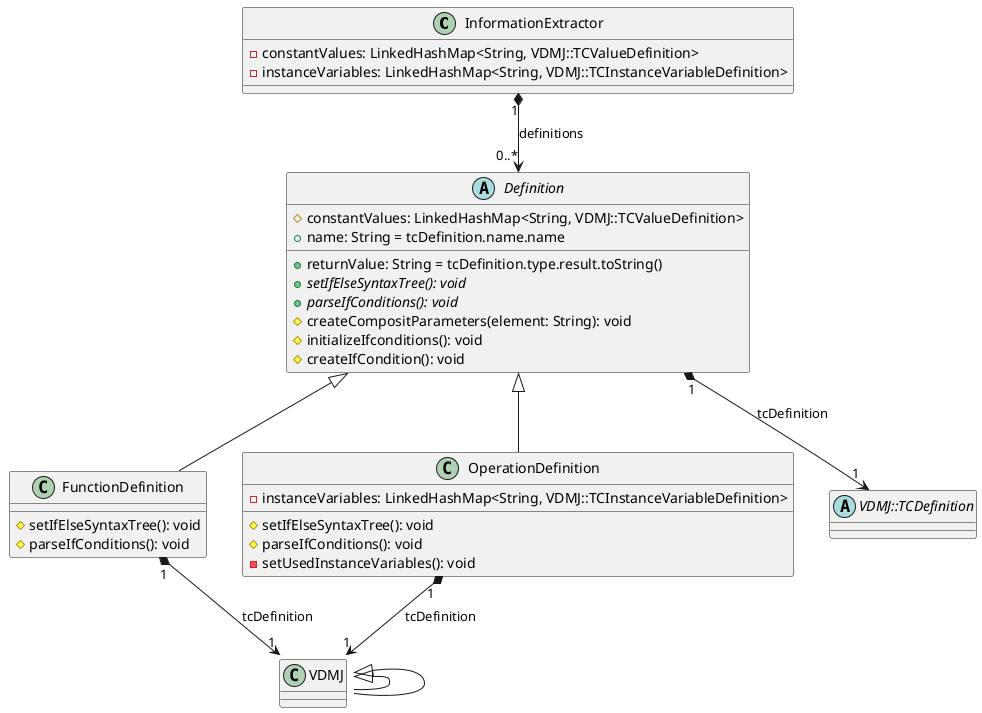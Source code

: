 @startuml Definition

class InformationExtractor{
     - constantValues: LinkedHashMap<String, VDMJ::TCValueDefinition>
     - instanceVariables: LinkedHashMap<String, VDMJ::TCInstanceVariableDefinition>

}

abstract class Definition{
     # constantValues: LinkedHashMap<String, VDMJ::TCValueDefinition>
     + returnValue: String = tcDefinition.type.result.toString()
     + name: String = tcDefinition.name.name
     + {abstract} setIfElseSyntaxTree(): void
     + {abstract} parseIfConditions(): void
     # createCompositParameters(element: String): void
     # initializeIfconditions(): void
     # createIfCondition(): void
}

class FunctionDefinition{
     # setIfElseSyntaxTree(): void
     # parseIfConditions(): void
}

class OperationDefinition{
     - instanceVariables: LinkedHashMap<String, VDMJ::TCInstanceVariableDefinition>
     # setIfElseSyntaxTree(): void
     # parseIfConditions(): void
     - setUsedInstanceVariables(): void
}
'note left: tcDefinition->oclIsTypeOf(TCExplicitOperationDefinition)

' left to right direction
VDMJ::TCDefinition <|-- VDMJ::TCExplicitFunctionDefinition
VDMJ::TCDefinition <|-- VDMJ::TCExplicitOperationDefinition

abstract class VDMJ::TCDefinition

Definition "1" *--> "1" VDMJ::TCDefinition: tcDefinition
Definition <|-- FunctionDefinition
Definition <|-- OperationDefinition

FunctionDefinition "1" *--> "1" VDMJ::TCExplicitFunctionDefinition: tcDefinition
OperationDefinition "1" *--> "1" VDMJ::TCExplicitOperationDefinition: tcDefinition

InformationExtractor "1" *--> "0..*" Definition: definitions

@enduml
